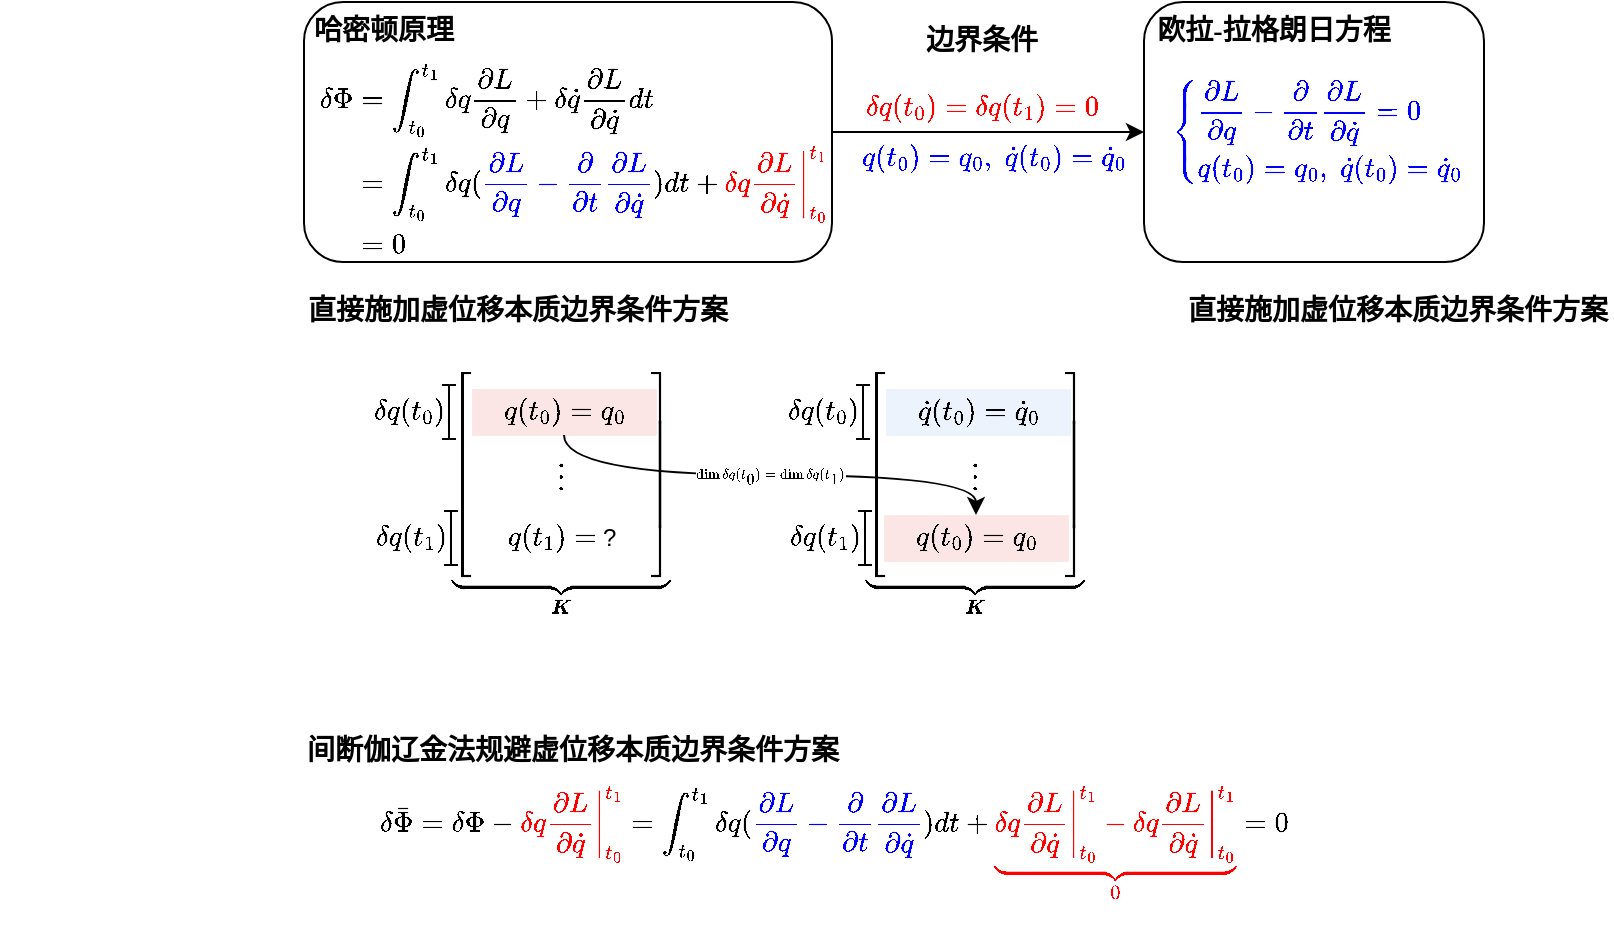 <mxfile version="26.0.9">
  <diagram name="第 1 页" id="Z5SmqutZH8IfNpj86Ztt">
    <mxGraphModel dx="138" dy="565" grid="1" gridSize="10" guides="1" tooltips="1" connect="1" arrows="1" fold="1" page="1" pageScale="1" pageWidth="827" pageHeight="1169" math="1" shadow="0">
      <root>
        <mxCell id="0" />
        <mxCell id="1" parent="0" />
        <mxCell id="NiMjakg9qDZDY1O-CkYL-40" value="" style="rounded=1;html=1;labelBackgroundColor=none;textOpacity=0;" vertex="1" parent="1">
          <mxGeometry x="1340" y="290" width="170" height="130" as="geometry" />
        </mxCell>
        <mxCell id="NiMjakg9qDZDY1O-CkYL-42" style="edgeStyle=orthogonalEdgeStyle;rounded=0;orthogonalLoop=1;jettySize=auto;html=1;exitX=1;exitY=0.5;exitDx=0;exitDy=0;entryX=0;entryY=0.5;entryDx=0;entryDy=0;" edge="1" parent="1" source="NiMjakg9qDZDY1O-CkYL-39" target="NiMjakg9qDZDY1O-CkYL-40">
          <mxGeometry relative="1" as="geometry" />
        </mxCell>
        <mxCell id="NiMjakg9qDZDY1O-CkYL-39" value="" style="rounded=1;html=1;labelBackgroundColor=none;textOpacity=0;" vertex="1" parent="1">
          <mxGeometry x="920" y="290" width="264" height="130" as="geometry" />
        </mxCell>
        <mxCell id="NiMjakg9qDZDY1O-CkYL-1" value="$$\begin{split}\delta \Phi&amp;amp;=\int_{t_0}^{t_1} \delta q \frac{\partial L}{\partial q} + \delta \dot q \frac{\partial L}{\partial \dot q} dt\\ &amp;amp;=\int_{t_0}^{t_1} \delta q({\color{blue}\frac{\partial L}{\partial q} - \frac{\partial}{\partial t}\frac{\partial L}{\partial \dot q}}) dt&amp;nbsp;+ {\color{red}\delta q \left . \frac{\partial L}{\partial \dot&amp;nbsp;q}\right \vert_{t_0}^{t_1}}\\&amp;amp;=0\end{split}$$" style="text;html=1;align=center;verticalAlign=middle;whiteSpace=wrap;rounded=0;" vertex="1" parent="1">
          <mxGeometry x="929.5" y="320" width="250" height="100" as="geometry" />
        </mxCell>
        <mxCell id="NiMjakg9qDZDY1O-CkYL-3" value="哈密顿原理" style="text;html=1;align=center;verticalAlign=middle;whiteSpace=wrap;rounded=0;fontFamily=楷体_GB2312;fontStyle=1;fontSize=14;" vertex="1" parent="1">
          <mxGeometry x="919.5" y="290" width="80" height="30" as="geometry" />
        </mxCell>
        <mxCell id="NiMjakg9qDZDY1O-CkYL-4" value="欧拉-拉格朗日方程" style="text;html=1;align=center;verticalAlign=middle;whiteSpace=wrap;rounded=0;fontFamily=楷体_GB2312;fontStyle=1;fontSize=14;" vertex="1" parent="1">
          <mxGeometry x="1340" y="290" width="130" height="30" as="geometry" />
        </mxCell>
        <mxCell id="NiMjakg9qDZDY1O-CkYL-7" value="&lt;div&gt;&lt;span style=&quot;background-color: transparent; color: light-dark(rgb(0, 0, 0), rgb(255, 255, 255));&quot;&gt;$${\color{red}\delta q(t_0)=\delta q(t_1)=0}$$&lt;/span&gt;&lt;br&gt;&lt;/div&gt;" style="text;html=1;align=center;verticalAlign=middle;whiteSpace=wrap;rounded=0;" vertex="1" parent="1">
          <mxGeometry x="1194" y="330" width="130" height="40" as="geometry" />
        </mxCell>
        <mxCell id="NiMjakg9qDZDY1O-CkYL-8" value="边界条件" style="text;html=1;align=center;verticalAlign=middle;whiteSpace=wrap;rounded=0;fontFamily=楷体_GB2312;fontStyle=1;fontSize=14;" vertex="1" parent="1">
          <mxGeometry x="1229" y="295" width="60" height="30" as="geometry" />
        </mxCell>
        <mxCell id="NiMjakg9qDZDY1O-CkYL-10" value="$$\color{blue}\left \{\begin{split}&amp;amp;\frac{\partial L}{\partial q} - \frac{\partial}{\partial t}\frac{\partial L}{\partial \dot q}=0\\&amp;amp; q(t_0) = q_0,\;\dot q(t_0) = \dot q_0\end{split}\right .$$" style="text;html=1;align=center;verticalAlign=middle;whiteSpace=wrap;rounded=0;" vertex="1" parent="1">
          <mxGeometry x="1352" y="325" width="150" height="60" as="geometry" />
        </mxCell>
        <mxCell id="NiMjakg9qDZDY1O-CkYL-23" value="" style="group" vertex="1" connectable="0" parent="1">
          <mxGeometry x="943" y="480" width="171" height="98" as="geometry" />
        </mxCell>
        <mxCell id="NiMjakg9qDZDY1O-CkYL-11" value="$$\underbrace{\begin{bmatrix}\\&amp;amp;&amp;amp;&amp;amp;&amp;amp;&amp;amp;&amp;amp;\\&amp;amp;&amp;amp;&amp;amp;\vdots&amp;amp;&amp;amp;&amp;amp;\\&amp;amp;&amp;amp;&amp;amp;&amp;amp;&amp;amp;&amp;amp;\\&amp;amp;&amp;amp;&amp;amp;&amp;amp;&amp;amp;&amp;amp;\end{bmatrix}}_{\boldsymbol K}$$" style="text;html=1;align=center;verticalAlign=middle;whiteSpace=wrap;rounded=0;" vertex="1" parent="NiMjakg9qDZDY1O-CkYL-23">
          <mxGeometry x="41" y="13" width="130" height="85" as="geometry" />
        </mxCell>
        <mxCell id="NiMjakg9qDZDY1O-CkYL-20" value="" style="group" vertex="1" connectable="0" parent="NiMjakg9qDZDY1O-CkYL-23">
          <mxGeometry x="1" y="63" width="60" height="30" as="geometry" />
        </mxCell>
        <mxCell id="NiMjakg9qDZDY1O-CkYL-18" value="$$\delta q(t_1)$$" style="text;html=1;align=center;verticalAlign=middle;whiteSpace=wrap;rounded=0;" vertex="1" parent="NiMjakg9qDZDY1O-CkYL-20">
          <mxGeometry width="60" height="30" as="geometry" />
        </mxCell>
        <mxCell id="NiMjakg9qDZDY1O-CkYL-19" value="" style="shape=crossbar;whiteSpace=wrap;html=1;rounded=1;direction=south;" vertex="1" parent="NiMjakg9qDZDY1O-CkYL-20">
          <mxGeometry x="46" y="1.5" width="7" height="27" as="geometry" />
        </mxCell>
        <mxCell id="NiMjakg9qDZDY1O-CkYL-21" value="" style="group" vertex="1" connectable="0" parent="NiMjakg9qDZDY1O-CkYL-23">
          <mxGeometry width="60" height="30" as="geometry" />
        </mxCell>
        <mxCell id="NiMjakg9qDZDY1O-CkYL-16" value="" style="shape=crossbar;whiteSpace=wrap;html=1;rounded=1;direction=south;" vertex="1" parent="NiMjakg9qDZDY1O-CkYL-21">
          <mxGeometry x="46" y="1.5" width="7" height="27" as="geometry" />
        </mxCell>
        <mxCell id="NiMjakg9qDZDY1O-CkYL-17" value="$$\delta q(t_0)$$" style="text;html=1;align=center;verticalAlign=middle;whiteSpace=wrap;rounded=0;" vertex="1" parent="NiMjakg9qDZDY1O-CkYL-21">
          <mxGeometry width="60" height="30" as="geometry" />
        </mxCell>
        <mxCell id="NiMjakg9qDZDY1O-CkYL-34" value="$$q(t_0)=q_0$$" style="rounded=0;whiteSpace=wrap;html=1;fillColor=#f8cecc;strokeColor=#b85450;strokeWidth=0;opacity=50;" vertex="1" parent="NiMjakg9qDZDY1O-CkYL-23">
          <mxGeometry x="61" y="3.5" width="92" height="23" as="geometry" />
        </mxCell>
        <mxCell id="NiMjakg9qDZDY1O-CkYL-43" value="\(q(t_1)=\) ?" style="text;html=1;align=center;verticalAlign=middle;whiteSpace=wrap;rounded=0;" vertex="1" parent="NiMjakg9qDZDY1O-CkYL-23">
          <mxGeometry x="64" y="63" width="84" height="30" as="geometry" />
        </mxCell>
        <mxCell id="NiMjakg9qDZDY1O-CkYL-24" value="" style="group" vertex="1" connectable="0" parent="1">
          <mxGeometry x="1150" y="480" width="171" height="98" as="geometry" />
        </mxCell>
        <mxCell id="NiMjakg9qDZDY1O-CkYL-25" value="$$\underbrace{\begin{bmatrix}\\&amp;amp;&amp;amp;&amp;amp;&amp;amp;&amp;amp;&amp;amp;\\&amp;amp;&amp;amp;&amp;amp;\vdots&amp;amp;&amp;amp;&amp;amp;\\&amp;amp;&amp;amp;&amp;amp;&amp;amp;&amp;amp;&amp;amp;\\&amp;amp;&amp;amp;&amp;amp;&amp;amp;&amp;amp;&amp;amp;\end{bmatrix}}_{\boldsymbol K}$$" style="text;html=1;align=center;verticalAlign=middle;whiteSpace=wrap;rounded=0;" vertex="1" parent="NiMjakg9qDZDY1O-CkYL-24">
          <mxGeometry x="41" y="13" width="130" height="85" as="geometry" />
        </mxCell>
        <mxCell id="NiMjakg9qDZDY1O-CkYL-26" value="" style="group" vertex="1" connectable="0" parent="NiMjakg9qDZDY1O-CkYL-24">
          <mxGeometry x="1" y="63" width="60" height="30" as="geometry" />
        </mxCell>
        <mxCell id="NiMjakg9qDZDY1O-CkYL-27" value="$$\delta q(t_1)$$" style="text;html=1;align=center;verticalAlign=middle;whiteSpace=wrap;rounded=0;" vertex="1" parent="NiMjakg9qDZDY1O-CkYL-26">
          <mxGeometry width="60" height="30" as="geometry" />
        </mxCell>
        <mxCell id="NiMjakg9qDZDY1O-CkYL-28" value="" style="shape=crossbar;whiteSpace=wrap;html=1;rounded=1;direction=south;" vertex="1" parent="NiMjakg9qDZDY1O-CkYL-26">
          <mxGeometry x="46" y="1.5" width="7" height="27" as="geometry" />
        </mxCell>
        <mxCell id="NiMjakg9qDZDY1O-CkYL-29" value="" style="group" vertex="1" connectable="0" parent="NiMjakg9qDZDY1O-CkYL-24">
          <mxGeometry width="60" height="30" as="geometry" />
        </mxCell>
        <mxCell id="NiMjakg9qDZDY1O-CkYL-30" value="" style="shape=crossbar;whiteSpace=wrap;html=1;rounded=1;direction=south;" vertex="1" parent="NiMjakg9qDZDY1O-CkYL-29">
          <mxGeometry x="46" y="1.5" width="7" height="27" as="geometry" />
        </mxCell>
        <mxCell id="NiMjakg9qDZDY1O-CkYL-31" value="$$\delta q(t_0)$$" style="text;html=1;align=center;verticalAlign=middle;whiteSpace=wrap;rounded=0;" vertex="1" parent="NiMjakg9qDZDY1O-CkYL-29">
          <mxGeometry width="60" height="30" as="geometry" />
        </mxCell>
        <mxCell id="NiMjakg9qDZDY1O-CkYL-13" value="&lt;meta charset=&quot;utf-8&quot;&gt;&lt;span style=&quot;color: rgb(0, 0, 0); font-family: Helvetica; font-size: 12px; font-style: normal; font-variant-ligatures: normal; font-variant-caps: normal; font-weight: 400; letter-spacing: normal; orphans: 2; text-align: center; text-indent: 0px; text-transform: none; widows: 2; word-spacing: 0px; -webkit-text-stroke-width: 0px; white-space: normal; background-color: rgb(251, 251, 251); text-decoration-thickness: initial; text-decoration-style: initial; text-decoration-color: initial; display: inline !important; float: none;&quot;&gt;$$q(t_0)=q_0$$&lt;/span&gt;" style="rounded=0;whiteSpace=wrap;html=1;fillColor=#f8cecc;strokeColor=#b85450;strokeWidth=0;opacity=50;" vertex="1" parent="NiMjakg9qDZDY1O-CkYL-24">
          <mxGeometry x="60" y="66.5" width="92" height="23" as="geometry" />
        </mxCell>
        <mxCell id="NiMjakg9qDZDY1O-CkYL-9" value="$$\dot q(t_0)=\dot q_0$$" style="rounded=0;whiteSpace=wrap;html=1;fillColor=#dae8fc;strokeColor=#6c8ebf;strokeWidth=0;opacity=50;" vertex="1" parent="NiMjakg9qDZDY1O-CkYL-24">
          <mxGeometry x="61" y="3.5" width="92" height="23" as="geometry" />
        </mxCell>
        <mxCell id="NiMjakg9qDZDY1O-CkYL-32" value="直接施加虚位移本质边界条件方案" style="text;html=1;align=center;verticalAlign=middle;whiteSpace=wrap;rounded=0;fontFamily=楷体_GB2312;fontStyle=1;fontSize=14;" vertex="1" parent="1">
          <mxGeometry x="920" y="430" width="214" height="30" as="geometry" />
        </mxCell>
        <mxCell id="NiMjakg9qDZDY1O-CkYL-33" value="间断伽辽金法规避虚位移本质边界条件方案" style="text;html=1;align=center;verticalAlign=middle;whiteSpace=wrap;rounded=0;fontFamily=楷体_GB2312;fontStyle=1;fontSize=14;" vertex="1" parent="1">
          <mxGeometry x="919" y="650" width="271" height="30" as="geometry" />
        </mxCell>
        <mxCell id="NiMjakg9qDZDY1O-CkYL-35" value="$$\delta \bar \Phi=\delta \Phi - {\color{red}\delta q \left . \frac{\partial L}{\partial \dot&amp;nbsp;q}\right \vert_{t_0}^{t_1}} =\int_{t_0}^{t_1} \delta q({\color{blue}\frac{\partial L}{\partial q} - \frac{\partial}{\partial t}\frac{\partial L}{\partial \dot q}}) dt + {\color{red}\underbrace{\delta q \left . \frac{\partial L}{\partial \dot&amp;nbsp;q}\right \vert_{t_0}^{t_1}-\delta q \left . \frac{\partial L}{\partial \dot&amp;nbsp;q}\right \vert_{t_0}^{t_1}}_0} =0$$" style="text;html=1;align=center;verticalAlign=middle;whiteSpace=wrap;rounded=0;" vertex="1" parent="1">
          <mxGeometry x="960" y="680" width="450" height="62" as="geometry" />
        </mxCell>
        <mxCell id="NiMjakg9qDZDY1O-CkYL-38" value="&lt;div&gt;&lt;span style=&quot;background-color: transparent; color: light-dark(rgb(0, 0, 0), rgb(255, 255, 255));&quot;&gt;$$ {\color{blue}q(t_0) = q_0,\;\dot q(t_0) = \dot q_0}$$&lt;/span&gt;&lt;br&gt;&lt;/div&gt;" style="text;html=1;align=center;verticalAlign=middle;whiteSpace=wrap;rounded=0;" vertex="1" parent="1">
          <mxGeometry x="1200" y="350" width="130" height="50" as="geometry" />
        </mxCell>
        <mxCell id="NiMjakg9qDZDY1O-CkYL-46" style="edgeStyle=orthogonalEdgeStyle;rounded=0;orthogonalLoop=1;jettySize=auto;html=1;exitX=0.5;exitY=1;exitDx=0;exitDy=0;entryX=0.5;entryY=0;entryDx=0;entryDy=0;curved=1;" edge="1" parent="1" source="NiMjakg9qDZDY1O-CkYL-34" target="NiMjakg9qDZDY1O-CkYL-13">
          <mxGeometry relative="1" as="geometry" />
        </mxCell>
        <mxCell id="NiMjakg9qDZDY1O-CkYL-58" value="&lt;font style=&quot;font-size: 6px;&quot;&gt;$$\dim \delta q(t_{0})=\dim \delta q(t_1)$$&lt;/font&gt;" style="edgeLabel;html=1;align=center;verticalAlign=middle;resizable=0;points=[];" vertex="1" connectable="0" parent="NiMjakg9qDZDY1O-CkYL-46">
          <mxGeometry x="0.001" relative="1" as="geometry">
            <mxPoint as="offset" />
          </mxGeometry>
        </mxCell>
        <mxCell id="NiMjakg9qDZDY1O-CkYL-47" value="直接施加虚位移本质边界条件方案" style="text;html=1;align=center;verticalAlign=middle;whiteSpace=wrap;rounded=0;fontFamily=楷体_GB2312;fontStyle=1;fontSize=14;" vertex="1" parent="1">
          <mxGeometry x="1360" y="430" width="214" height="30" as="geometry" />
        </mxCell>
      </root>
    </mxGraphModel>
  </diagram>
</mxfile>

